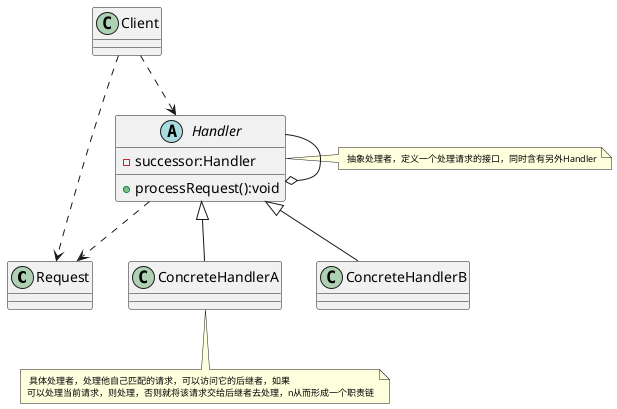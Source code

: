 @startuml

class Request
class Client
abstract class Handler
note right:<size:9> 抽象处理者，定义一个处理请求的接口，同时含有另外Handler
class ConcreteHandlerA
note bottom:<size:9> 具体处理者，处理他自己匹配的请求，可以访问它的后继者，如果\n<size:9>可以处理当前请求，则处理，否则就将该请求交给后继者去处理，n<size:9>从而形成一个职责链
class ConcreteHandlerB

Handler <|-- ConcreteHandlerA
Handler <|-- ConcreteHandlerB

Handler --o Handler

Handler ..> Request
Client ..> Handler
Client ..> Request

abstract class Handler {
    -successor:Handler
    +processRequest():void
}

@enduml